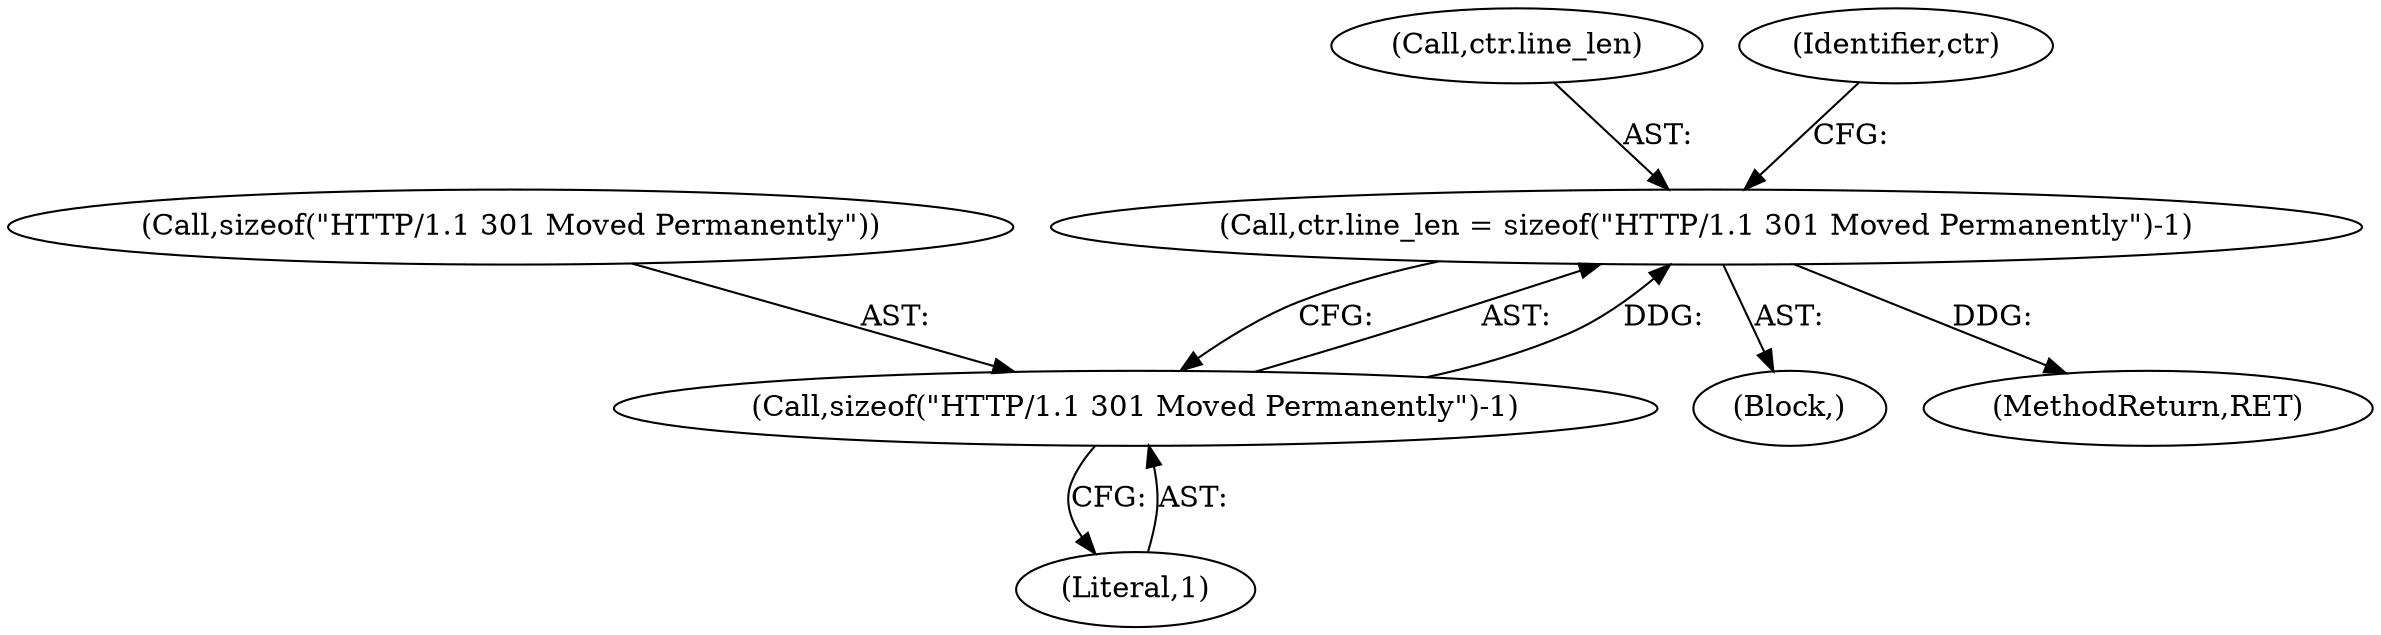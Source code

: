 digraph "0_php_bf58162ddf970f63502837f366930e44d6a992cf@API" {
"1000849" [label="(Call,ctr.line_len = sizeof(\"HTTP/1.1 301 Moved Permanently\")-1)"];
"1000853" [label="(Call,sizeof(\"HTTP/1.1 301 Moved Permanently\")-1)"];
"1000849" [label="(Call,ctr.line_len = sizeof(\"HTTP/1.1 301 Moved Permanently\")-1)"];
"1000853" [label="(Call,sizeof(\"HTTP/1.1 301 Moved Permanently\")-1)"];
"1000850" [label="(Call,ctr.line_len)"];
"1000832" [label="(Block,)"];
"1001030" [label="(MethodReturn,RET)"];
"1000856" [label="(Literal,1)"];
"1000859" [label="(Identifier,ctr)"];
"1000854" [label="(Call,sizeof(\"HTTP/1.1 301 Moved Permanently\"))"];
"1000849" -> "1000832"  [label="AST: "];
"1000849" -> "1000853"  [label="CFG: "];
"1000850" -> "1000849"  [label="AST: "];
"1000853" -> "1000849"  [label="AST: "];
"1000859" -> "1000849"  [label="CFG: "];
"1000849" -> "1001030"  [label="DDG: "];
"1000853" -> "1000849"  [label="DDG: "];
"1000853" -> "1000856"  [label="CFG: "];
"1000854" -> "1000853"  [label="AST: "];
"1000856" -> "1000853"  [label="AST: "];
}
